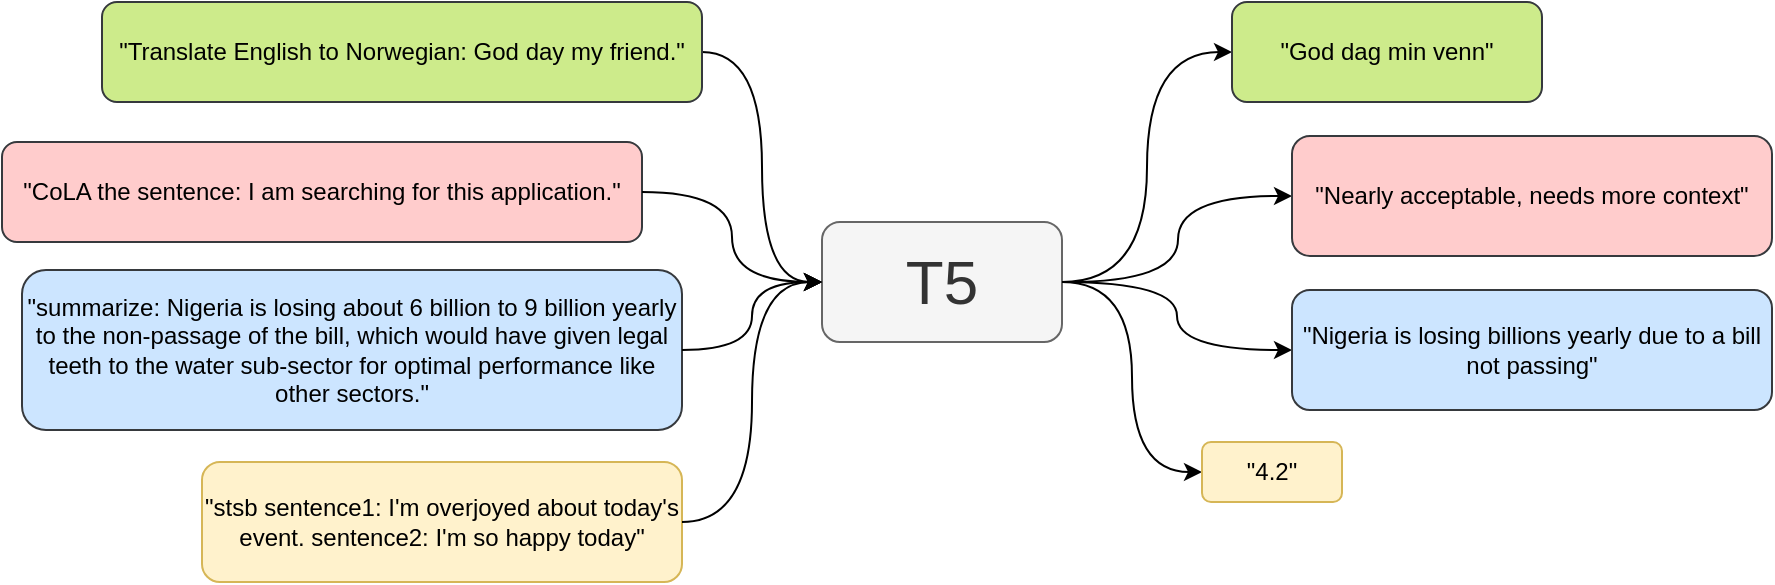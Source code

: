 <mxfile version="21.1.7" type="google">
  <diagram name="Page-1" id="jphnZzhHIwtE4VJLW7Re">
    <mxGraphModel grid="1" page="1" gridSize="10" guides="1" tooltips="1" connect="1" arrows="1" fold="1" pageScale="1" pageWidth="1169" pageHeight="827" math="0" shadow="0">
      <root>
        <mxCell id="0" />
        <mxCell id="1" parent="0" />
        <mxCell id="4LUfLGTZXq6y9p_uOSIi-13" style="edgeStyle=orthogonalEdgeStyle;orthogonalLoop=1;jettySize=auto;html=1;entryX=0;entryY=0.5;entryDx=0;entryDy=0;curved=1;" edge="1" parent="1" source="4LUfLGTZXq6y9p_uOSIi-1" target="4LUfLGTZXq6y9p_uOSIi-12">
          <mxGeometry relative="1" as="geometry" />
        </mxCell>
        <mxCell id="4LUfLGTZXq6y9p_uOSIi-19" style="edgeStyle=orthogonalEdgeStyle;orthogonalLoop=1;jettySize=auto;html=1;entryX=0;entryY=0.5;entryDx=0;entryDy=0;curved=1;" edge="1" parent="1" source="4LUfLGTZXq6y9p_uOSIi-1" target="4LUfLGTZXq6y9p_uOSIi-18">
          <mxGeometry relative="1" as="geometry" />
        </mxCell>
        <mxCell id="4LUfLGTZXq6y9p_uOSIi-1" value="T5" style="rounded=1;whiteSpace=wrap;html=1;fillColor=#f5f5f5;strokeColor=#666666;fontColor=#333333;fontSize=31;" vertex="1" parent="1">
          <mxGeometry x="490" y="310" width="120" height="60" as="geometry" />
        </mxCell>
        <mxCell id="4LUfLGTZXq6y9p_uOSIi-3" style="edgeStyle=orthogonalEdgeStyle;orthogonalLoop=1;jettySize=auto;html=1;curved=1;entryX=0;entryY=0.5;entryDx=0;entryDy=0;exitX=1;exitY=0.5;exitDx=0;exitDy=0;" edge="1" parent="1" source="4LUfLGTZXq6y9p_uOSIi-4" target="4LUfLGTZXq6y9p_uOSIi-1">
          <mxGeometry relative="1" as="geometry">
            <mxPoint x="420" y="110" as="targetPoint" />
            <mxPoint x="390" y="180" as="sourcePoint" />
          </mxGeometry>
        </mxCell>
        <mxCell id="4LUfLGTZXq6y9p_uOSIi-4" value="&quot;Translate English to Norwegian: God day my friend.&quot;" style="rounded=1;whiteSpace=wrap;html=1;fillColor=#cdeb8b;strokeColor=#36393d;" vertex="1" parent="1">
          <mxGeometry x="130" y="200" width="300" height="50" as="geometry" />
        </mxCell>
        <mxCell id="4LUfLGTZXq6y9p_uOSIi-5" value="&quot;CoLA the sentence: I am searching for this application.&quot;" style="rounded=1;whiteSpace=wrap;html=1;fillColor=#ffcccc;strokeColor=#36393d;" vertex="1" parent="1">
          <mxGeometry x="80" y="270" width="320" height="50" as="geometry" />
        </mxCell>
        <mxCell id="4LUfLGTZXq6y9p_uOSIi-6" style="edgeStyle=orthogonalEdgeStyle;orthogonalLoop=1;jettySize=auto;html=1;curved=1;entryX=0;entryY=0.5;entryDx=0;entryDy=0;exitX=1;exitY=0.5;exitDx=0;exitDy=0;" edge="1" parent="1" source="4LUfLGTZXq6y9p_uOSIi-5" target="4LUfLGTZXq6y9p_uOSIi-1">
          <mxGeometry relative="1" as="geometry">
            <mxPoint x="480" y="471" as="targetPoint" />
            <mxPoint x="420" y="356" as="sourcePoint" />
          </mxGeometry>
        </mxCell>
        <mxCell id="4LUfLGTZXq6y9p_uOSIi-8" value="&quot;summarize: Nigeria is losing about 6 billion to 9 billion yearly to the non-passage of the bill, which would have given legal teeth to the water sub-sector for optimal performance like other sectors.&quot;" style="rounded=1;whiteSpace=wrap;html=1;fillColor=#cce5ff;strokeColor=#36393d;" vertex="1" parent="1">
          <mxGeometry x="90" y="334" width="330" height="80" as="geometry" />
        </mxCell>
        <mxCell id="4LUfLGTZXq6y9p_uOSIi-9" style="edgeStyle=orthogonalEdgeStyle;orthogonalLoop=1;jettySize=auto;html=1;curved=1;entryX=0;entryY=0.5;entryDx=0;entryDy=0;exitX=1;exitY=0.5;exitDx=0;exitDy=0;" edge="1" parent="1" source="4LUfLGTZXq6y9p_uOSIi-8" target="4LUfLGTZXq6y9p_uOSIi-1">
          <mxGeometry relative="1" as="geometry">
            <mxPoint x="550" y="320" as="targetPoint" />
            <mxPoint x="450" y="426" as="sourcePoint" />
          </mxGeometry>
        </mxCell>
        <mxCell id="4LUfLGTZXq6y9p_uOSIi-10" value="&quot;stsb sentence1: I&#39;m overjoyed about today&#39;s event. sentence2: I&#39;m so happy today&quot;" style="rounded=1;whiteSpace=wrap;html=1;fillColor=#fff2cc;strokeColor=#d6b656;" vertex="1" parent="1">
          <mxGeometry x="180" y="430" width="240" height="60" as="geometry" />
        </mxCell>
        <mxCell id="4LUfLGTZXq6y9p_uOSIi-11" style="edgeStyle=orthogonalEdgeStyle;orthogonalLoop=1;jettySize=auto;html=1;curved=1;entryX=0;entryY=0.5;entryDx=0;entryDy=0;exitX=1;exitY=0.5;exitDx=0;exitDy=0;" edge="1" parent="1" source="4LUfLGTZXq6y9p_uOSIi-10" target="4LUfLGTZXq6y9p_uOSIi-1">
          <mxGeometry relative="1" as="geometry">
            <mxPoint x="560" y="446" as="targetPoint" />
            <mxPoint x="520" y="532" as="sourcePoint" />
          </mxGeometry>
        </mxCell>
        <mxCell id="4LUfLGTZXq6y9p_uOSIi-12" value="&quot;4.2&quot;" style="rounded=1;whiteSpace=wrap;html=1;fillColor=#fff2cc;strokeColor=#d6b656;" vertex="1" parent="1">
          <mxGeometry x="680" y="420" width="70" height="30" as="geometry" />
        </mxCell>
        <mxCell id="4LUfLGTZXq6y9p_uOSIi-14" style="edgeStyle=orthogonalEdgeStyle;orthogonalLoop=1;jettySize=auto;html=1;entryX=0;entryY=0.5;entryDx=0;entryDy=0;curved=1;exitX=1;exitY=0.5;exitDx=0;exitDy=0;" edge="1" parent="1" source="4LUfLGTZXq6y9p_uOSIi-1" target="4LUfLGTZXq6y9p_uOSIi-15">
          <mxGeometry relative="1" as="geometry">
            <mxPoint x="585" y="354" as="sourcePoint" />
          </mxGeometry>
        </mxCell>
        <mxCell id="4LUfLGTZXq6y9p_uOSIi-15" value="&quot;Nigeria is losing billions yearly due to a bill not passing&quot;" style="rounded=1;whiteSpace=wrap;html=1;fillColor=#cce5ff;strokeColor=#36393d;" vertex="1" parent="1">
          <mxGeometry x="725" y="344" width="240" height="60" as="geometry" />
        </mxCell>
        <mxCell id="4LUfLGTZXq6y9p_uOSIi-16" style="edgeStyle=orthogonalEdgeStyle;orthogonalLoop=1;jettySize=auto;html=1;entryX=0;entryY=0.5;entryDx=0;entryDy=0;curved=1;" edge="1" parent="1" target="4LUfLGTZXq6y9p_uOSIi-17">
          <mxGeometry relative="1" as="geometry">
            <mxPoint x="610" y="340" as="sourcePoint" />
          </mxGeometry>
        </mxCell>
        <mxCell id="4LUfLGTZXq6y9p_uOSIi-17" value="&quot;Nearly acceptable, needs more context&quot;" style="rounded=1;whiteSpace=wrap;html=1;fillColor=#ffcccc;strokeColor=#36393d;" vertex="1" parent="1">
          <mxGeometry x="725" y="267" width="240" height="60" as="geometry" />
        </mxCell>
        <mxCell id="4LUfLGTZXq6y9p_uOSIi-18" value="&quot;God dag min venn&quot;" style="rounded=1;whiteSpace=wrap;html=1;fillColor=#cdeb8b;strokeColor=#36393d;" vertex="1" parent="1">
          <mxGeometry x="695" y="200" width="155" height="50" as="geometry" />
        </mxCell>
      </root>
    </mxGraphModel>
  </diagram>
</mxfile>

